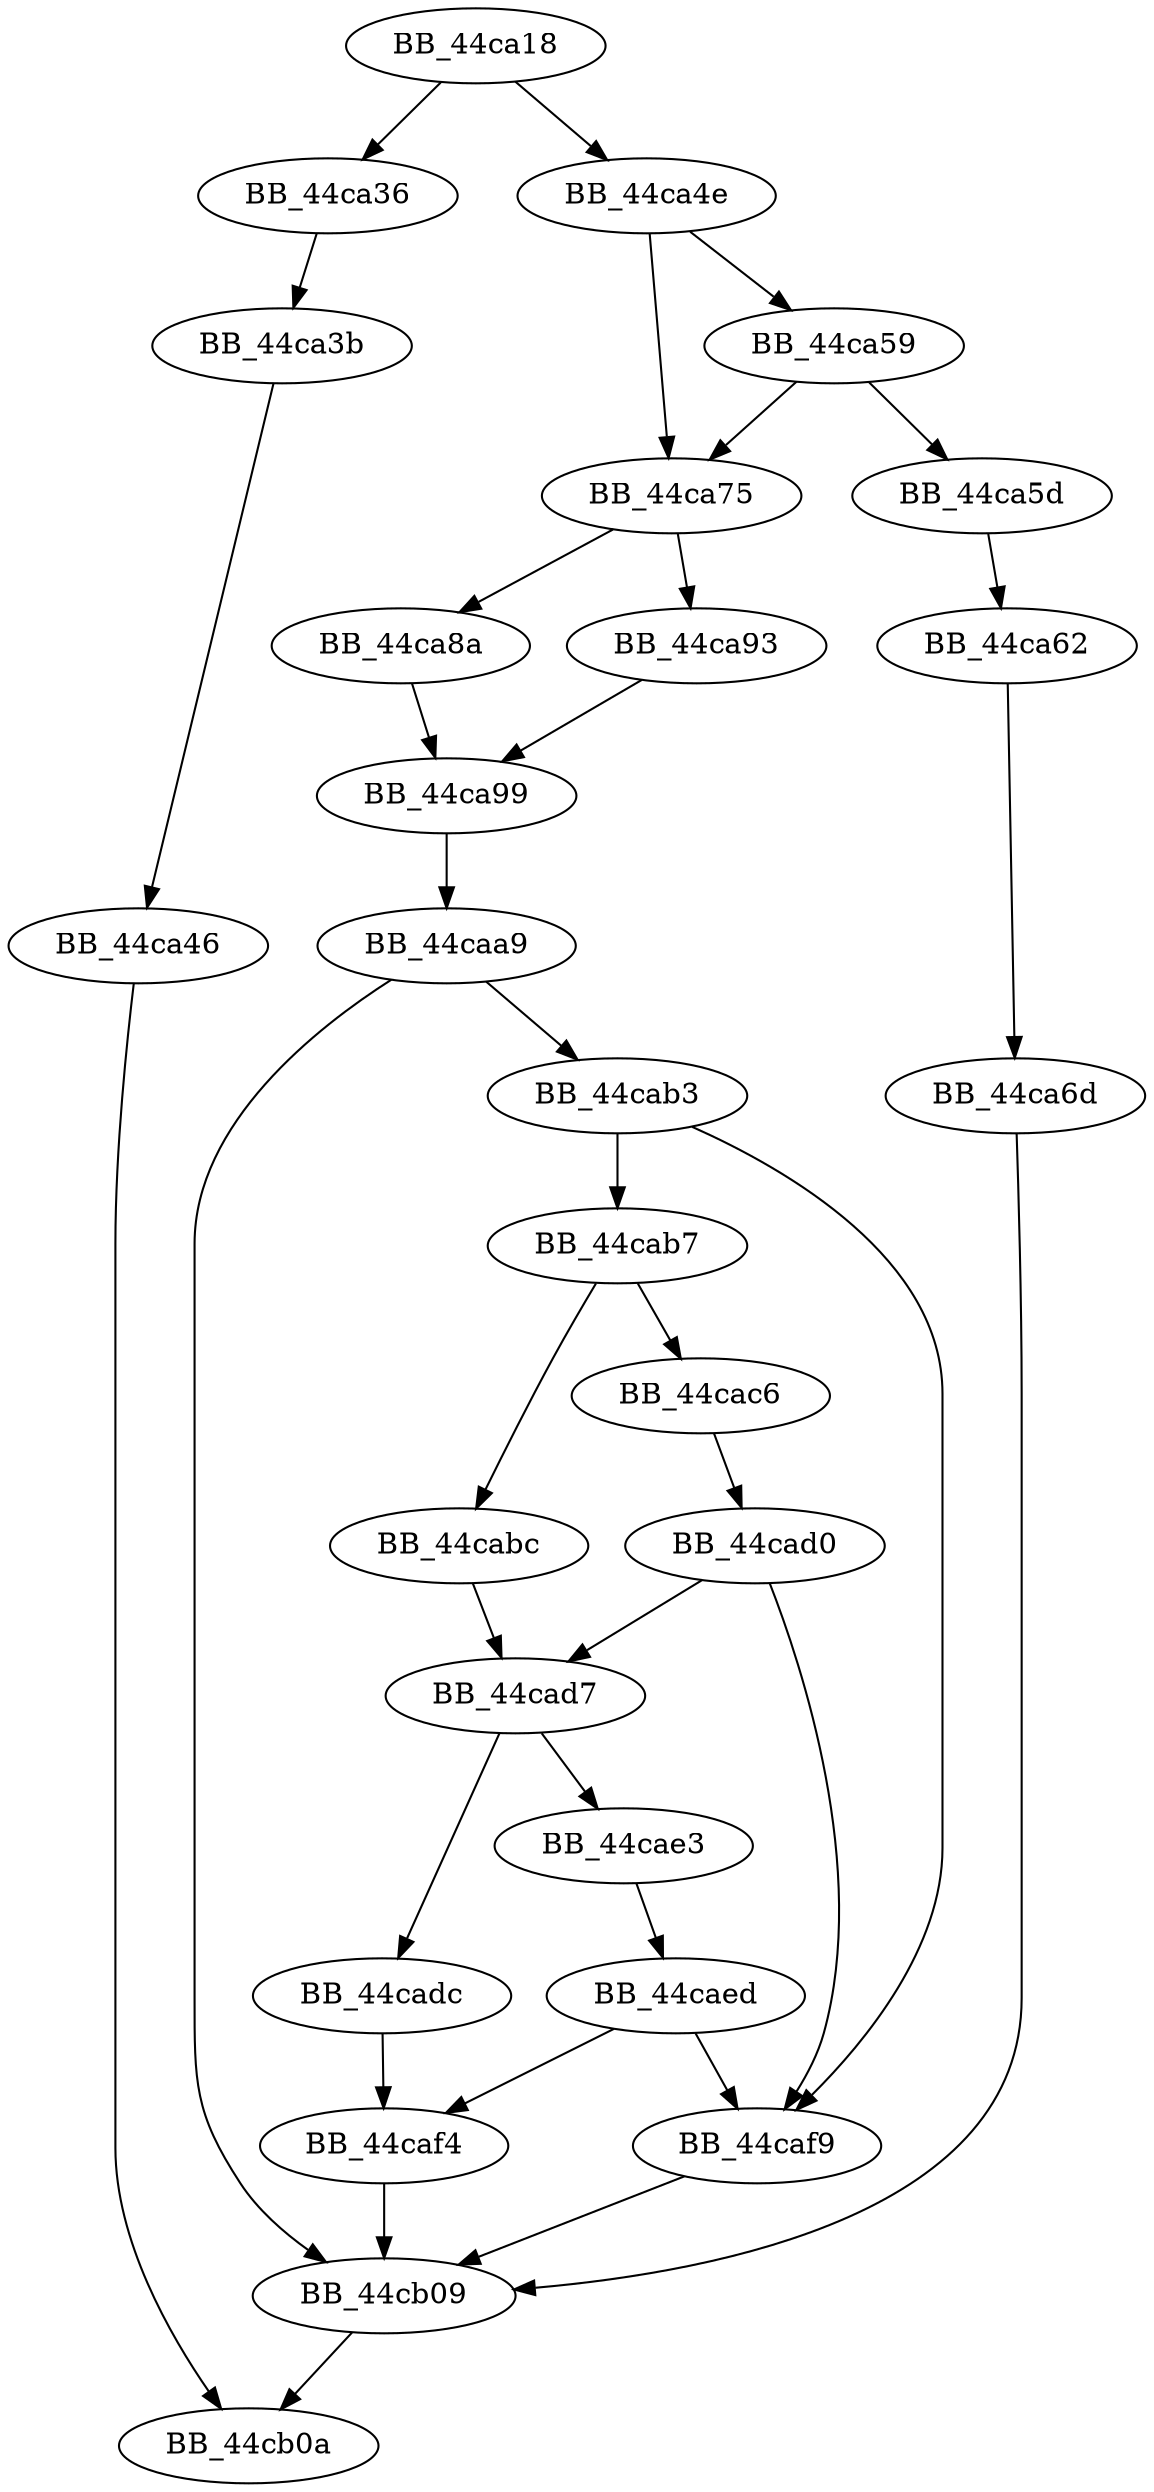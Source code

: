 DiGraph sub_44CA18{
BB_44ca18->BB_44ca36
BB_44ca18->BB_44ca4e
BB_44ca36->BB_44ca3b
BB_44ca3b->BB_44ca46
BB_44ca46->BB_44cb0a
BB_44ca4e->BB_44ca59
BB_44ca4e->BB_44ca75
BB_44ca59->BB_44ca5d
BB_44ca59->BB_44ca75
BB_44ca5d->BB_44ca62
BB_44ca62->BB_44ca6d
BB_44ca6d->BB_44cb09
BB_44ca75->BB_44ca8a
BB_44ca75->BB_44ca93
BB_44ca8a->BB_44ca99
BB_44ca93->BB_44ca99
BB_44ca99->BB_44caa9
BB_44caa9->BB_44cab3
BB_44caa9->BB_44cb09
BB_44cab3->BB_44cab7
BB_44cab3->BB_44caf9
BB_44cab7->BB_44cabc
BB_44cab7->BB_44cac6
BB_44cabc->BB_44cad7
BB_44cac6->BB_44cad0
BB_44cad0->BB_44cad7
BB_44cad0->BB_44caf9
BB_44cad7->BB_44cadc
BB_44cad7->BB_44cae3
BB_44cadc->BB_44caf4
BB_44cae3->BB_44caed
BB_44caed->BB_44caf4
BB_44caed->BB_44caf9
BB_44caf4->BB_44cb09
BB_44caf9->BB_44cb09
BB_44cb09->BB_44cb0a
}
